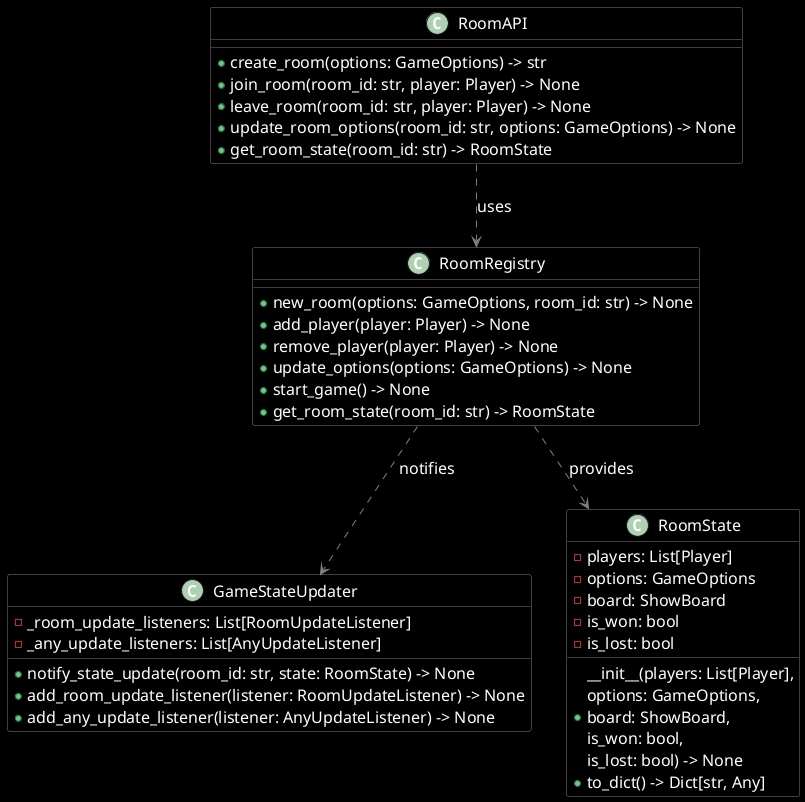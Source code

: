 @startuml api

skinparam {

    DefaultFontColor White
    DefaultFontName Monospace
    DefaultFontSize 16
    DefaultBorderColor White
    ArrowColor Gray

    BackgroundColor Black
    BorderColor Gray
    FontColor White

    class {
        BackgroundColor Black
        BorderColor Gray
    }

    package {
        BackgroundColor Black
        BorderColor Gray
    }

}

class GameStateUpdater {
    - _room_update_listeners: List[RoomUpdateListener]
    - _any_update_listeners: List[AnyUpdateListener]
    + notify_state_update(room_id: str, state: RoomState) -> None
    + add_room_update_listener(listener: RoomUpdateListener) -> None
    + add_any_update_listener(listener: AnyUpdateListener) -> None
}

class RoomState {
    - players: List[Player]
    - options: GameOptions
    - board: ShowBoard
    - is_won: bool
    - is_lost: bool
    + __init__(players: List[Player],\noptions: GameOptions,\nboard: ShowBoard,\nis_won: bool,\nis_lost: bool) -> None
    + to_dict() -> Dict[str, Any]
}

class RoomAPI {
    + create_room(options: GameOptions) -> str
    + join_room(room_id: str, player: Player) -> None
    + leave_room(room_id: str, player: Player) -> None
    + update_room_options(room_id: str, options: GameOptions) -> None
    + get_room_state(room_id: str) -> RoomState
}

class "RoomRegistry" as Room {
    + new_room(options: GameOptions, room_id: str) -> None
    + add_player(player: Player) -> None
    + remove_player(player: Player) -> None
    + update_options(options: GameOptions) -> None
    + start_game() -> None
    + get_room_state(room_id: str) -> RoomState
}

RoomAPI ..> Room : "uses"
Room ..> RoomState : "provides"
Room ..> GameStateUpdater : "notifies"

@enduml

